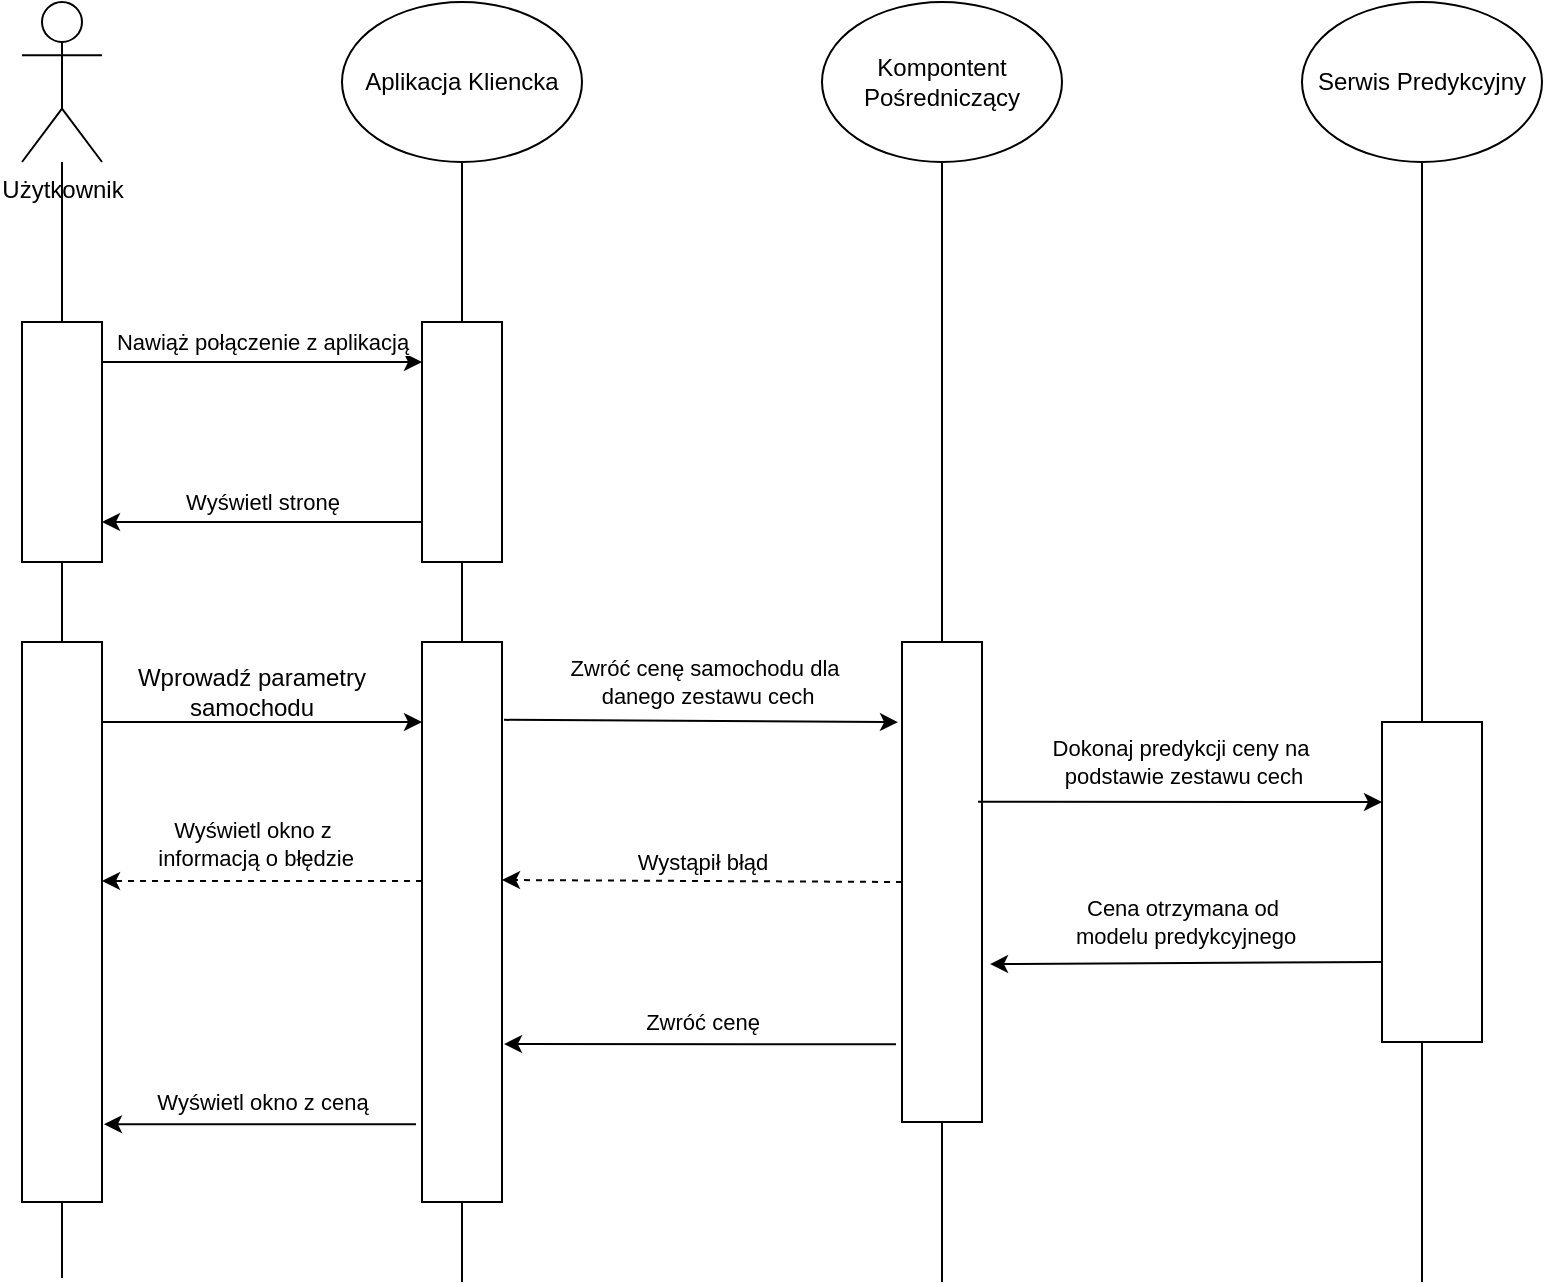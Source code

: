 <mxfile version="25.0.1">
  <diagram name="Page-1" id="x8Hi3gcU6XN4Ur5Y5JdX">
    <mxGraphModel dx="1434" dy="790" grid="0" gridSize="10" guides="1" tooltips="1" connect="1" arrows="1" fold="1" page="1" pageScale="1" pageWidth="850" pageHeight="1100" math="0" shadow="0">
      <root>
        <mxCell id="0" />
        <mxCell id="1" parent="0" />
        <mxCell id="a8qW9I26Vh6_v9Hwe0N4-1" value="Użytkownik&lt;div&gt;&lt;br&gt;&lt;/div&gt;" style="shape=umlActor;verticalLabelPosition=bottom;verticalAlign=top;html=1;outlineConnect=0;" vertex="1" parent="1">
          <mxGeometry x="40" width="40" height="80" as="geometry" />
        </mxCell>
        <mxCell id="a8qW9I26Vh6_v9Hwe0N4-2" value="Aplikacja K&lt;span style=&quot;background-color: initial;&quot;&gt;liencka&lt;/span&gt;" style="ellipse;whiteSpace=wrap;html=1;" vertex="1" parent="1">
          <mxGeometry x="200" width="120" height="80" as="geometry" />
        </mxCell>
        <mxCell id="a8qW9I26Vh6_v9Hwe0N4-3" value="Kompontent Pośredniczący" style="ellipse;whiteSpace=wrap;html=1;" vertex="1" parent="1">
          <mxGeometry x="440" width="120" height="80" as="geometry" />
        </mxCell>
        <mxCell id="a8qW9I26Vh6_v9Hwe0N4-4" value="Serwis Predykcyjny" style="ellipse;whiteSpace=wrap;html=1;" vertex="1" parent="1">
          <mxGeometry x="680" width="120" height="80" as="geometry" />
        </mxCell>
        <mxCell id="a8qW9I26Vh6_v9Hwe0N4-6" value="" style="endArrow=none;html=1;rounded=0;" edge="1" parent="1" source="a8qW9I26Vh6_v9Hwe0N4-10" target="a8qW9I26Vh6_v9Hwe0N4-1">
          <mxGeometry width="50" height="50" relative="1" as="geometry">
            <mxPoint x="60" y="1100" as="sourcePoint" />
            <mxPoint x="100" y="170" as="targetPoint" />
          </mxGeometry>
        </mxCell>
        <mxCell id="a8qW9I26Vh6_v9Hwe0N4-7" value="" style="endArrow=none;html=1;rounded=0;entryX=0.5;entryY=1;entryDx=0;entryDy=0;" edge="1" parent="1" source="a8qW9I26Vh6_v9Hwe0N4-13" target="a8qW9I26Vh6_v9Hwe0N4-2">
          <mxGeometry width="50" height="50" relative="1" as="geometry">
            <mxPoint x="260" y="1100" as="sourcePoint" />
            <mxPoint x="240" y="220" as="targetPoint" />
          </mxGeometry>
        </mxCell>
        <mxCell id="a8qW9I26Vh6_v9Hwe0N4-8" value="" style="endArrow=none;html=1;rounded=0;entryX=0.5;entryY=1;entryDx=0;entryDy=0;" edge="1" parent="1" target="a8qW9I26Vh6_v9Hwe0N4-3">
          <mxGeometry width="50" height="50" relative="1" as="geometry">
            <mxPoint x="500" y="640" as="sourcePoint" />
            <mxPoint x="440" y="90" as="targetPoint" />
          </mxGeometry>
        </mxCell>
        <mxCell id="a8qW9I26Vh6_v9Hwe0N4-9" value="" style="endArrow=none;html=1;rounded=0;entryX=0.5;entryY=1;entryDx=0;entryDy=0;" edge="1" parent="1" target="a8qW9I26Vh6_v9Hwe0N4-4">
          <mxGeometry width="50" height="50" relative="1" as="geometry">
            <mxPoint x="740" y="640" as="sourcePoint" />
            <mxPoint x="790" y="100" as="targetPoint" />
          </mxGeometry>
        </mxCell>
        <mxCell id="a8qW9I26Vh6_v9Hwe0N4-11" value="" style="endArrow=none;html=1;rounded=0;" edge="1" parent="1" target="a8qW9I26Vh6_v9Hwe0N4-10">
          <mxGeometry width="50" height="50" relative="1" as="geometry">
            <mxPoint x="60" y="638" as="sourcePoint" />
            <mxPoint x="60" y="80" as="targetPoint" />
          </mxGeometry>
        </mxCell>
        <mxCell id="a8qW9I26Vh6_v9Hwe0N4-18" style="edgeStyle=orthogonalEdgeStyle;rounded=0;orthogonalLoop=1;jettySize=auto;html=1;exitX=1;exitY=0.25;exitDx=0;exitDy=0;entryX=0;entryY=0.25;entryDx=0;entryDy=0;" edge="1" parent="1">
          <mxGeometry relative="1" as="geometry">
            <mxPoint x="80" y="180" as="sourcePoint" />
            <mxPoint x="240" y="180" as="targetPoint" />
          </mxGeometry>
        </mxCell>
        <mxCell id="a8qW9I26Vh6_v9Hwe0N4-19" value="Nawiąż połączenie z aplikacją" style="edgeLabel;html=1;align=center;verticalAlign=middle;resizable=0;points=[];" vertex="1" connectable="0" parent="a8qW9I26Vh6_v9Hwe0N4-18">
          <mxGeometry x="-0.412" y="3" relative="1" as="geometry">
            <mxPoint x="33" y="-7" as="offset" />
          </mxGeometry>
        </mxCell>
        <mxCell id="a8qW9I26Vh6_v9Hwe0N4-10" value="" style="rounded=0;whiteSpace=wrap;html=1;" vertex="1" parent="1">
          <mxGeometry x="40" y="160" width="40" height="120" as="geometry" />
        </mxCell>
        <mxCell id="a8qW9I26Vh6_v9Hwe0N4-15" value="" style="endArrow=none;html=1;rounded=0;entryX=0.5;entryY=1;entryDx=0;entryDy=0;" edge="1" parent="1" target="a8qW9I26Vh6_v9Hwe0N4-13">
          <mxGeometry width="50" height="50" relative="1" as="geometry">
            <mxPoint x="260" y="640" as="sourcePoint" />
            <mxPoint x="260" y="80" as="targetPoint" />
          </mxGeometry>
        </mxCell>
        <mxCell id="a8qW9I26Vh6_v9Hwe0N4-17" style="edgeStyle=orthogonalEdgeStyle;rounded=0;orthogonalLoop=1;jettySize=auto;html=1;entryX=1;entryY=0.5;entryDx=0;entryDy=0;" edge="1" parent="1">
          <mxGeometry relative="1" as="geometry">
            <mxPoint x="240" y="260" as="sourcePoint" />
            <mxPoint x="80" y="260" as="targetPoint" />
          </mxGeometry>
        </mxCell>
        <mxCell id="a8qW9I26Vh6_v9Hwe0N4-23" value="Wyświetl stronę" style="edgeLabel;html=1;align=center;verticalAlign=middle;resizable=0;points=[];" vertex="1" connectable="0" parent="a8qW9I26Vh6_v9Hwe0N4-17">
          <mxGeometry x="0.075" y="-1" relative="1" as="geometry">
            <mxPoint x="6" y="-9" as="offset" />
          </mxGeometry>
        </mxCell>
        <mxCell id="a8qW9I26Vh6_v9Hwe0N4-13" value="" style="rounded=0;whiteSpace=wrap;html=1;" vertex="1" parent="1">
          <mxGeometry x="240" y="160" width="40" height="120" as="geometry" />
        </mxCell>
        <mxCell id="a8qW9I26Vh6_v9Hwe0N4-26" style="edgeStyle=orthogonalEdgeStyle;rounded=0;orthogonalLoop=1;jettySize=auto;html=1;entryX=0;entryY=0.5;entryDx=0;entryDy=0;" edge="1" parent="1">
          <mxGeometry relative="1" as="geometry">
            <mxPoint x="80" y="360" as="sourcePoint" />
            <mxPoint x="240" y="360" as="targetPoint" />
          </mxGeometry>
        </mxCell>
        <mxCell id="a8qW9I26Vh6_v9Hwe0N4-22" value="" style="rounded=0;whiteSpace=wrap;html=1;" vertex="1" parent="1">
          <mxGeometry x="40" y="320" width="40" height="280" as="geometry" />
        </mxCell>
        <mxCell id="a8qW9I26Vh6_v9Hwe0N4-41" style="edgeStyle=orthogonalEdgeStyle;rounded=0;orthogonalLoop=1;jettySize=auto;html=1;entryX=1;entryY=0.5;entryDx=0;entryDy=0;dashed=1;" edge="1" parent="1">
          <mxGeometry relative="1" as="geometry">
            <mxPoint x="240" y="439.5" as="sourcePoint" />
            <mxPoint x="80" y="439.5" as="targetPoint" />
          </mxGeometry>
        </mxCell>
        <mxCell id="a8qW9I26Vh6_v9Hwe0N4-42" value="Wyświetl okno z&lt;div&gt;&amp;nbsp;informacją o błędzie&lt;/div&gt;" style="edgeLabel;html=1;align=center;verticalAlign=middle;resizable=0;points=[];" vertex="1" connectable="0" parent="a8qW9I26Vh6_v9Hwe0N4-41">
          <mxGeometry x="0.237" y="2" relative="1" as="geometry">
            <mxPoint x="14" y="-21" as="offset" />
          </mxGeometry>
        </mxCell>
        <mxCell id="a8qW9I26Vh6_v9Hwe0N4-24" value="" style="rounded=0;whiteSpace=wrap;html=1;" vertex="1" parent="1">
          <mxGeometry x="240" y="320" width="40" height="280" as="geometry" />
        </mxCell>
        <mxCell id="a8qW9I26Vh6_v9Hwe0N4-28" value="Wprowadź parametry samochodu" style="text;html=1;align=center;verticalAlign=middle;whiteSpace=wrap;rounded=0;" vertex="1" parent="1">
          <mxGeometry x="80" y="330" width="150" height="30" as="geometry" />
        </mxCell>
        <mxCell id="a8qW9I26Vh6_v9Hwe0N4-29" value="" style="rounded=0;whiteSpace=wrap;html=1;" vertex="1" parent="1">
          <mxGeometry x="480" y="320" width="40" height="240" as="geometry" />
        </mxCell>
        <mxCell id="a8qW9I26Vh6_v9Hwe0N4-30" value="" style="endArrow=classic;html=1;rounded=0;exitX=1.025;exitY=0.139;exitDx=0;exitDy=0;exitPerimeter=0;entryX=-0.05;entryY=0.167;entryDx=0;entryDy=0;entryPerimeter=0;" edge="1" parent="1" source="a8qW9I26Vh6_v9Hwe0N4-24" target="a8qW9I26Vh6_v9Hwe0N4-29">
          <mxGeometry width="50" height="50" relative="1" as="geometry">
            <mxPoint x="350" y="360" as="sourcePoint" />
            <mxPoint x="470" y="359" as="targetPoint" />
          </mxGeometry>
        </mxCell>
        <mxCell id="a8qW9I26Vh6_v9Hwe0N4-31" value="Zwróć cenę samochodu dla&lt;div&gt;&amp;nbsp;danego zestawu cech&lt;/div&gt;" style="edgeLabel;html=1;align=center;verticalAlign=middle;resizable=0;points=[];" vertex="1" connectable="0" parent="a8qW9I26Vh6_v9Hwe0N4-30">
          <mxGeometry x="-0.459" y="1" relative="1" as="geometry">
            <mxPoint x="46" y="-18" as="offset" />
          </mxGeometry>
        </mxCell>
        <mxCell id="a8qW9I26Vh6_v9Hwe0N4-32" value="" style="rounded=0;whiteSpace=wrap;html=1;" vertex="1" parent="1">
          <mxGeometry x="720" y="360" width="50" height="160" as="geometry" />
        </mxCell>
        <mxCell id="a8qW9I26Vh6_v9Hwe0N4-33" value="" style="endArrow=classic;html=1;rounded=0;exitX=0.95;exitY=0.333;exitDx=0;exitDy=0;exitPerimeter=0;" edge="1" parent="1" source="a8qW9I26Vh6_v9Hwe0N4-29">
          <mxGeometry width="50" height="50" relative="1" as="geometry">
            <mxPoint x="570" y="400" as="sourcePoint" />
            <mxPoint x="720" y="400" as="targetPoint" />
          </mxGeometry>
        </mxCell>
        <mxCell id="a8qW9I26Vh6_v9Hwe0N4-34" value="Dokonaj predykcji ceny na&lt;div&gt;&amp;nbsp;podstawie zestawu cech&lt;/div&gt;" style="edgeLabel;html=1;align=center;verticalAlign=middle;resizable=0;points=[];" vertex="1" connectable="0" parent="a8qW9I26Vh6_v9Hwe0N4-33">
          <mxGeometry x="0.18" y="-2" relative="1" as="geometry">
            <mxPoint x="-18" y="-22" as="offset" />
          </mxGeometry>
        </mxCell>
        <mxCell id="a8qW9I26Vh6_v9Hwe0N4-35" value="" style="endArrow=classic;html=1;rounded=0;entryX=1.1;entryY=0.671;entryDx=0;entryDy=0;entryPerimeter=0;exitX=0;exitY=0.75;exitDx=0;exitDy=0;" edge="1" parent="1" source="a8qW9I26Vh6_v9Hwe0N4-32" target="a8qW9I26Vh6_v9Hwe0N4-29">
          <mxGeometry width="50" height="50" relative="1" as="geometry">
            <mxPoint x="630" y="520" as="sourcePoint" />
            <mxPoint x="680" y="470" as="targetPoint" />
          </mxGeometry>
        </mxCell>
        <mxCell id="a8qW9I26Vh6_v9Hwe0N4-36" value="Cena otrzymana od&lt;div&gt;&amp;nbsp;modelu predykcyjnego&lt;/div&gt;" style="edgeLabel;html=1;align=center;verticalAlign=middle;resizable=0;points=[];" vertex="1" connectable="0" parent="a8qW9I26Vh6_v9Hwe0N4-35">
          <mxGeometry x="0.367" y="-2" relative="1" as="geometry">
            <mxPoint x="34" y="-19" as="offset" />
          </mxGeometry>
        </mxCell>
        <mxCell id="a8qW9I26Vh6_v9Hwe0N4-37" value="" style="endArrow=classic;html=1;rounded=0;exitX=-0.075;exitY=0.838;exitDx=0;exitDy=0;exitPerimeter=0;entryX=1.025;entryY=0.718;entryDx=0;entryDy=0;entryPerimeter=0;" edge="1" parent="1" source="a8qW9I26Vh6_v9Hwe0N4-29" target="a8qW9I26Vh6_v9Hwe0N4-24">
          <mxGeometry width="50" height="50" relative="1" as="geometry">
            <mxPoint x="375" y="520" as="sourcePoint" />
            <mxPoint x="425" y="470" as="targetPoint" />
          </mxGeometry>
        </mxCell>
        <mxCell id="a8qW9I26Vh6_v9Hwe0N4-43" value="Zwróć cenę" style="edgeLabel;html=1;align=center;verticalAlign=middle;resizable=0;points=[];" vertex="1" connectable="0" parent="a8qW9I26Vh6_v9Hwe0N4-37">
          <mxGeometry x="0.061" y="-1" relative="1" as="geometry">
            <mxPoint x="7" y="-10" as="offset" />
          </mxGeometry>
        </mxCell>
        <mxCell id="a8qW9I26Vh6_v9Hwe0N4-38" value="" style="endArrow=classic;html=1;rounded=0;entryX=1;entryY=0.425;entryDx=0;entryDy=0;entryPerimeter=0;exitX=0;exitY=0.5;exitDx=0;exitDy=0;dashed=1;" edge="1" parent="1" source="a8qW9I26Vh6_v9Hwe0N4-29" target="a8qW9I26Vh6_v9Hwe0N4-24">
          <mxGeometry width="50" height="50" relative="1" as="geometry">
            <mxPoint x="380" y="450" as="sourcePoint" />
            <mxPoint x="430" y="400" as="targetPoint" />
          </mxGeometry>
        </mxCell>
        <mxCell id="a8qW9I26Vh6_v9Hwe0N4-39" value="Wystąpił błąd" style="edgeLabel;html=1;align=center;verticalAlign=middle;resizable=0;points=[];" vertex="1" connectable="0" parent="a8qW9I26Vh6_v9Hwe0N4-38">
          <mxGeometry x="-0.09" y="-3" relative="1" as="geometry">
            <mxPoint x="-9" y="-7" as="offset" />
          </mxGeometry>
        </mxCell>
        <mxCell id="a8qW9I26Vh6_v9Hwe0N4-44" value="" style="endArrow=classic;html=1;rounded=0;entryX=1.025;entryY=0.861;entryDx=0;entryDy=0;entryPerimeter=0;exitX=-0.075;exitY=0.861;exitDx=0;exitDy=0;exitPerimeter=0;" edge="1" parent="1" source="a8qW9I26Vh6_v9Hwe0N4-24" target="a8qW9I26Vh6_v9Hwe0N4-22">
          <mxGeometry width="50" height="50" relative="1" as="geometry">
            <mxPoint x="150" y="560" as="sourcePoint" />
            <mxPoint x="200" y="510" as="targetPoint" />
          </mxGeometry>
        </mxCell>
        <mxCell id="a8qW9I26Vh6_v9Hwe0N4-45" value="Wyświetl okno z ceną" style="edgeLabel;html=1;align=center;verticalAlign=middle;resizable=0;points=[];" vertex="1" connectable="0" parent="a8qW9I26Vh6_v9Hwe0N4-44">
          <mxGeometry x="-0.256" y="-1" relative="1" as="geometry">
            <mxPoint x="-19" y="-10" as="offset" />
          </mxGeometry>
        </mxCell>
      </root>
    </mxGraphModel>
  </diagram>
</mxfile>
